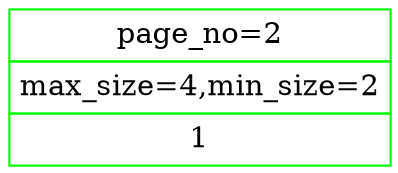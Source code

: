 digraph G {
LEAF_2[shape=plain color=green label=<<TABLE BORDER="0" CELLBORDER="1" CELLSPACING="0" CELLPADDING="4">
<TR><TD COLSPAN="1">page_no=2</TD></TR>
<TR><TD COLSPAN="1">max_size=4,min_size=2</TD></TR>
<TR><TD>1</TD>
</TR></TABLE>>];
}
